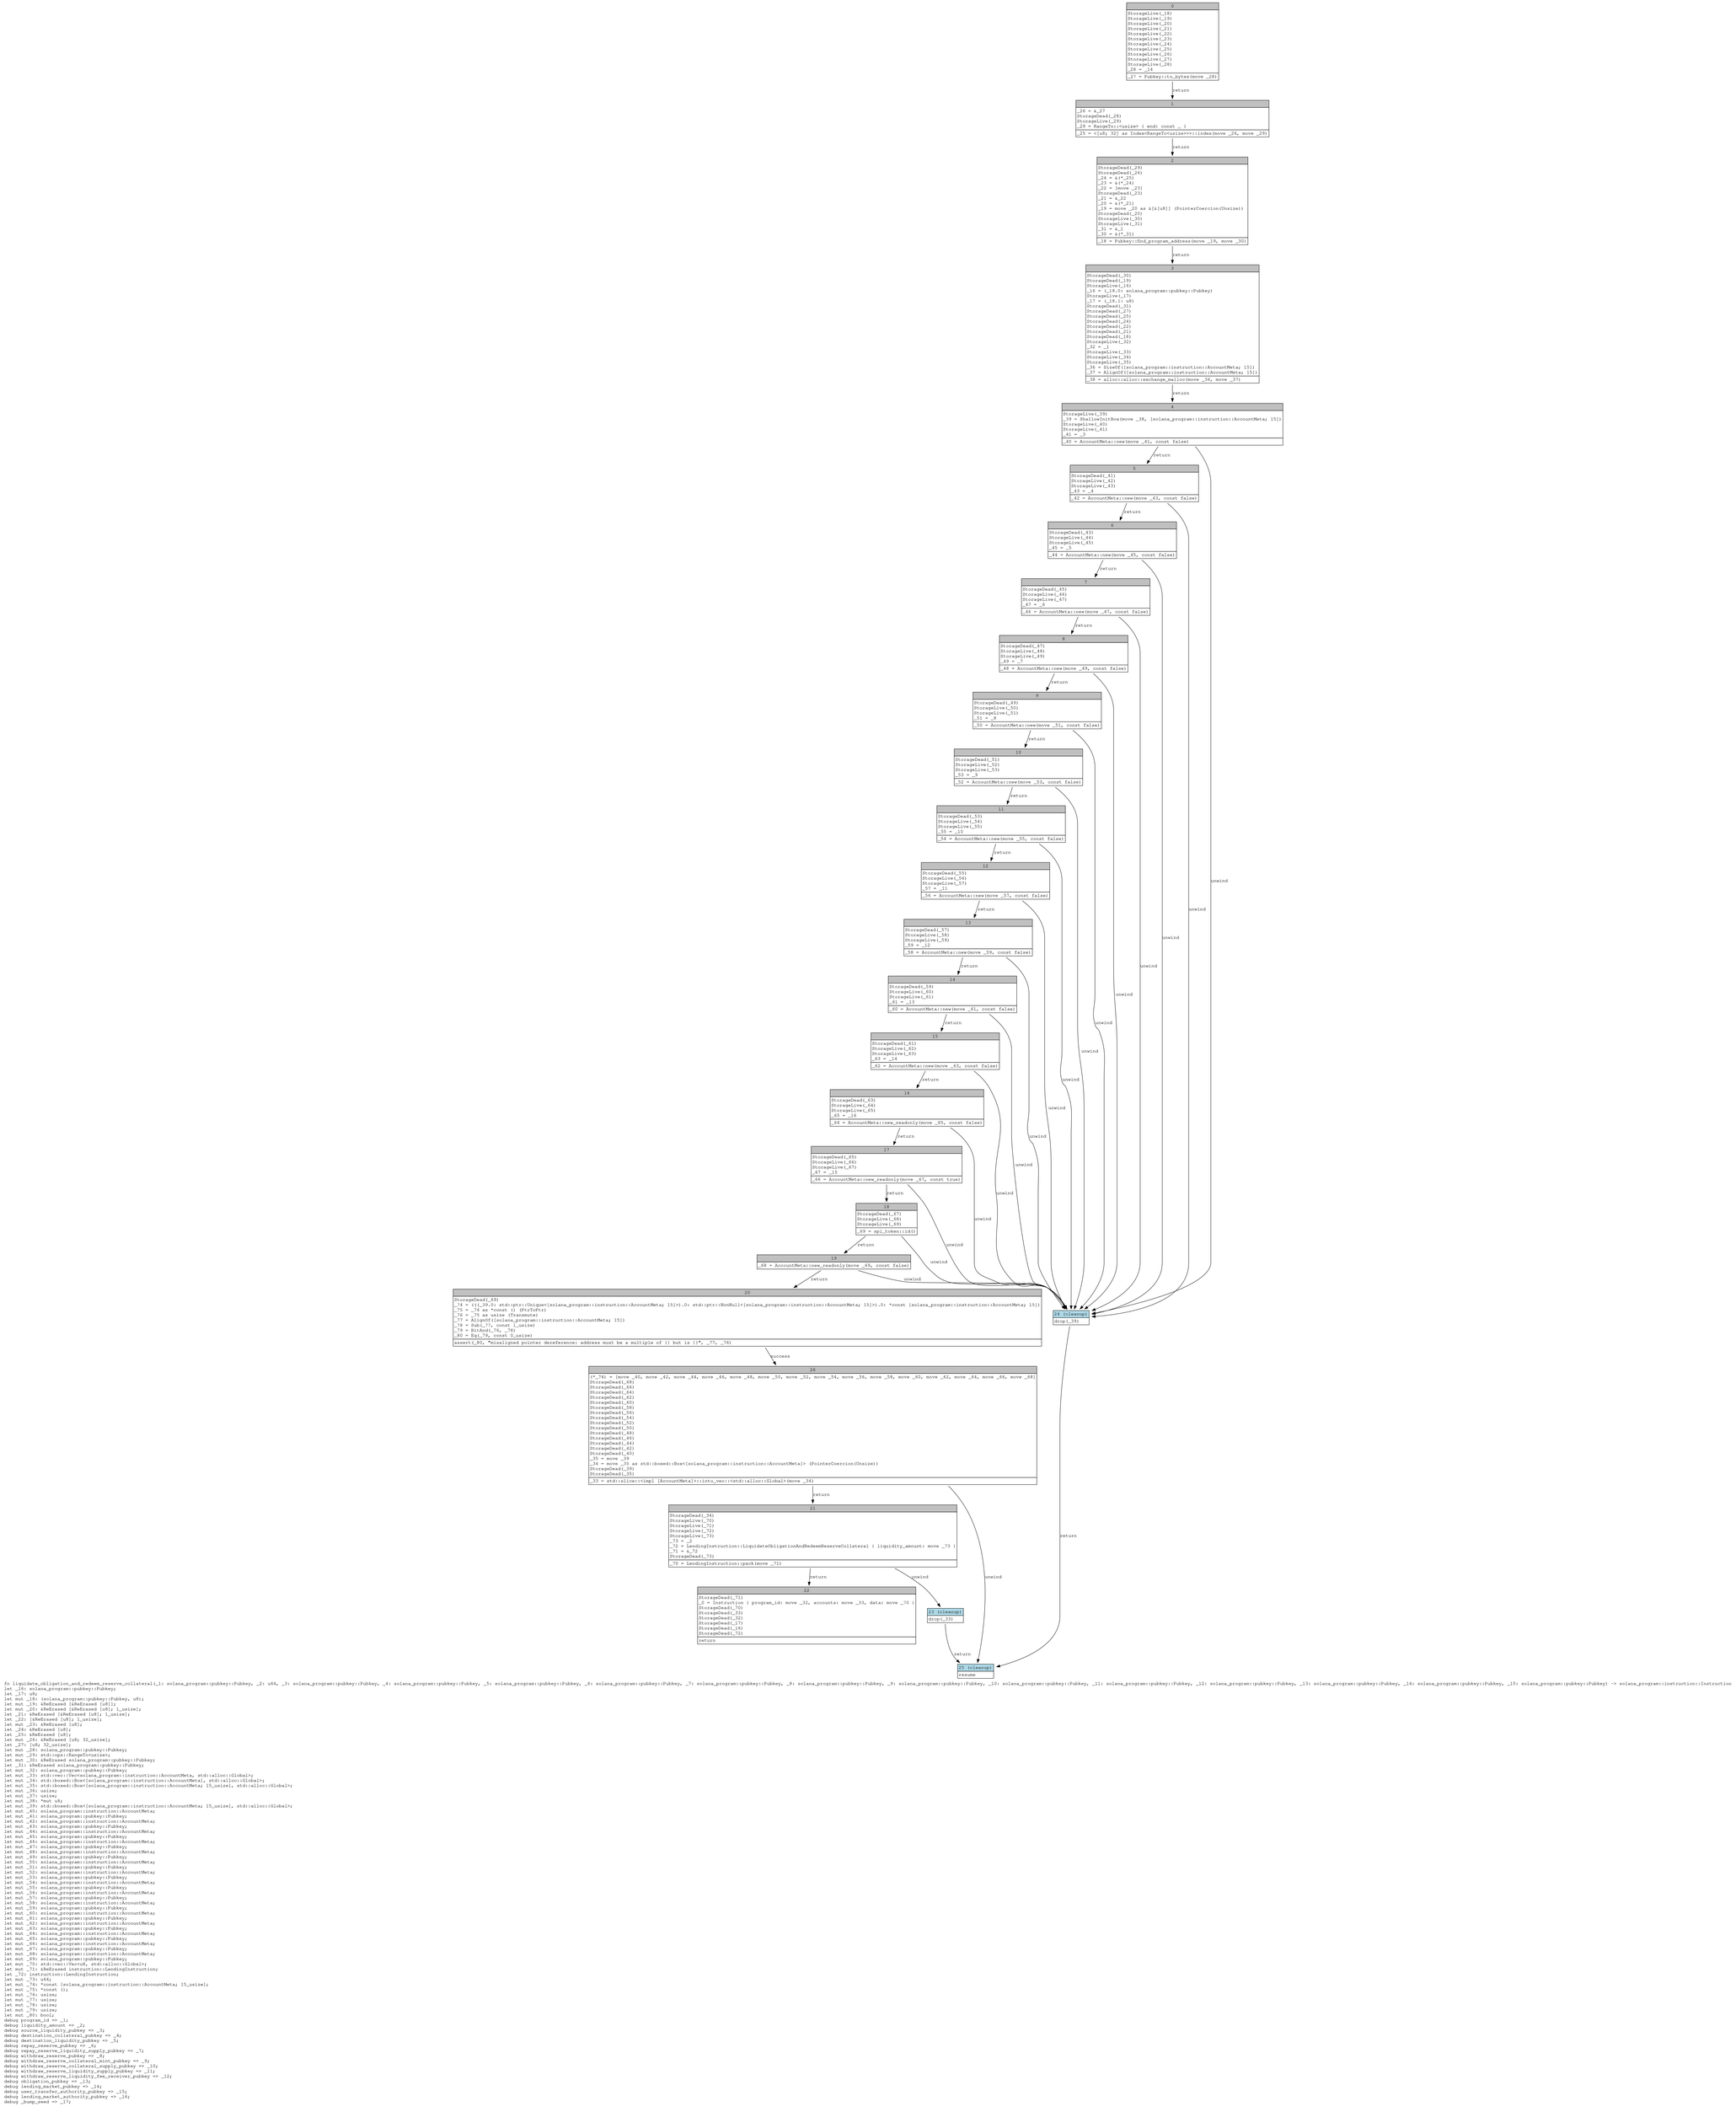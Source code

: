 digraph Mir_0_82 {
    graph [fontname="Courier, monospace"];
    node [fontname="Courier, monospace"];
    edge [fontname="Courier, monospace"];
    label=<fn liquidate_obligation_and_redeem_reserve_collateral(_1: solana_program::pubkey::Pubkey, _2: u64, _3: solana_program::pubkey::Pubkey, _4: solana_program::pubkey::Pubkey, _5: solana_program::pubkey::Pubkey, _6: solana_program::pubkey::Pubkey, _7: solana_program::pubkey::Pubkey, _8: solana_program::pubkey::Pubkey, _9: solana_program::pubkey::Pubkey, _10: solana_program::pubkey::Pubkey, _11: solana_program::pubkey::Pubkey, _12: solana_program::pubkey::Pubkey, _13: solana_program::pubkey::Pubkey, _14: solana_program::pubkey::Pubkey, _15: solana_program::pubkey::Pubkey) -&gt; solana_program::instruction::Instruction<br align="left"/>let _16: solana_program::pubkey::Pubkey;<br align="left"/>let _17: u8;<br align="left"/>let mut _18: (solana_program::pubkey::Pubkey, u8);<br align="left"/>let mut _19: &amp;ReErased [&amp;ReErased [u8]];<br align="left"/>let mut _20: &amp;ReErased [&amp;ReErased [u8]; 1_usize];<br align="left"/>let _21: &amp;ReErased [&amp;ReErased [u8]; 1_usize];<br align="left"/>let _22: [&amp;ReErased [u8]; 1_usize];<br align="left"/>let mut _23: &amp;ReErased [u8];<br align="left"/>let _24: &amp;ReErased [u8];<br align="left"/>let _25: &amp;ReErased [u8];<br align="left"/>let mut _26: &amp;ReErased [u8; 32_usize];<br align="left"/>let _27: [u8; 32_usize];<br align="left"/>let mut _28: solana_program::pubkey::Pubkey;<br align="left"/>let mut _29: std::ops::RangeTo&lt;usize&gt;;<br align="left"/>let mut _30: &amp;ReErased solana_program::pubkey::Pubkey;<br align="left"/>let _31: &amp;ReErased solana_program::pubkey::Pubkey;<br align="left"/>let mut _32: solana_program::pubkey::Pubkey;<br align="left"/>let mut _33: std::vec::Vec&lt;solana_program::instruction::AccountMeta, std::alloc::Global&gt;;<br align="left"/>let mut _34: std::boxed::Box&lt;[solana_program::instruction::AccountMeta], std::alloc::Global&gt;;<br align="left"/>let mut _35: std::boxed::Box&lt;[solana_program::instruction::AccountMeta; 15_usize], std::alloc::Global&gt;;<br align="left"/>let mut _36: usize;<br align="left"/>let mut _37: usize;<br align="left"/>let mut _38: *mut u8;<br align="left"/>let mut _39: std::boxed::Box&lt;[solana_program::instruction::AccountMeta; 15_usize], std::alloc::Global&gt;;<br align="left"/>let mut _40: solana_program::instruction::AccountMeta;<br align="left"/>let mut _41: solana_program::pubkey::Pubkey;<br align="left"/>let mut _42: solana_program::instruction::AccountMeta;<br align="left"/>let mut _43: solana_program::pubkey::Pubkey;<br align="left"/>let mut _44: solana_program::instruction::AccountMeta;<br align="left"/>let mut _45: solana_program::pubkey::Pubkey;<br align="left"/>let mut _46: solana_program::instruction::AccountMeta;<br align="left"/>let mut _47: solana_program::pubkey::Pubkey;<br align="left"/>let mut _48: solana_program::instruction::AccountMeta;<br align="left"/>let mut _49: solana_program::pubkey::Pubkey;<br align="left"/>let mut _50: solana_program::instruction::AccountMeta;<br align="left"/>let mut _51: solana_program::pubkey::Pubkey;<br align="left"/>let mut _52: solana_program::instruction::AccountMeta;<br align="left"/>let mut _53: solana_program::pubkey::Pubkey;<br align="left"/>let mut _54: solana_program::instruction::AccountMeta;<br align="left"/>let mut _55: solana_program::pubkey::Pubkey;<br align="left"/>let mut _56: solana_program::instruction::AccountMeta;<br align="left"/>let mut _57: solana_program::pubkey::Pubkey;<br align="left"/>let mut _58: solana_program::instruction::AccountMeta;<br align="left"/>let mut _59: solana_program::pubkey::Pubkey;<br align="left"/>let mut _60: solana_program::instruction::AccountMeta;<br align="left"/>let mut _61: solana_program::pubkey::Pubkey;<br align="left"/>let mut _62: solana_program::instruction::AccountMeta;<br align="left"/>let mut _63: solana_program::pubkey::Pubkey;<br align="left"/>let mut _64: solana_program::instruction::AccountMeta;<br align="left"/>let mut _65: solana_program::pubkey::Pubkey;<br align="left"/>let mut _66: solana_program::instruction::AccountMeta;<br align="left"/>let mut _67: solana_program::pubkey::Pubkey;<br align="left"/>let mut _68: solana_program::instruction::AccountMeta;<br align="left"/>let mut _69: solana_program::pubkey::Pubkey;<br align="left"/>let mut _70: std::vec::Vec&lt;u8, std::alloc::Global&gt;;<br align="left"/>let mut _71: &amp;ReErased instruction::LendingInstruction;<br align="left"/>let _72: instruction::LendingInstruction;<br align="left"/>let mut _73: u64;<br align="left"/>let mut _74: *const [solana_program::instruction::AccountMeta; 15_usize];<br align="left"/>let mut _75: *const ();<br align="left"/>let mut _76: usize;<br align="left"/>let mut _77: usize;<br align="left"/>let mut _78: usize;<br align="left"/>let mut _79: usize;<br align="left"/>let mut _80: bool;<br align="left"/>debug program_id =&gt; _1;<br align="left"/>debug liquidity_amount =&gt; _2;<br align="left"/>debug source_liquidity_pubkey =&gt; _3;<br align="left"/>debug destination_collateral_pubkey =&gt; _4;<br align="left"/>debug destination_liquidity_pubkey =&gt; _5;<br align="left"/>debug repay_reserve_pubkey =&gt; _6;<br align="left"/>debug repay_reserve_liquidity_supply_pubkey =&gt; _7;<br align="left"/>debug withdraw_reserve_pubkey =&gt; _8;<br align="left"/>debug withdraw_reserve_collateral_mint_pubkey =&gt; _9;<br align="left"/>debug withdraw_reserve_collateral_supply_pubkey =&gt; _10;<br align="left"/>debug withdraw_reserve_liquidity_supply_pubkey =&gt; _11;<br align="left"/>debug withdraw_reserve_liquidity_fee_receiver_pubkey =&gt; _12;<br align="left"/>debug obligation_pubkey =&gt; _13;<br align="left"/>debug lending_market_pubkey =&gt; _14;<br align="left"/>debug user_transfer_authority_pubkey =&gt; _15;<br align="left"/>debug lending_market_authority_pubkey =&gt; _16;<br align="left"/>debug _bump_seed =&gt; _17;<br align="left"/>>;
    bb0__0_82 [shape="none", label=<<table border="0" cellborder="1" cellspacing="0"><tr><td bgcolor="gray" align="center" colspan="1">0</td></tr><tr><td align="left" balign="left">StorageLive(_18)<br/>StorageLive(_19)<br/>StorageLive(_20)<br/>StorageLive(_21)<br/>StorageLive(_22)<br/>StorageLive(_23)<br/>StorageLive(_24)<br/>StorageLive(_25)<br/>StorageLive(_26)<br/>StorageLive(_27)<br/>StorageLive(_28)<br/>_28 = _14<br/></td></tr><tr><td align="left">_27 = Pubkey::to_bytes(move _28)</td></tr></table>>];
    bb1__0_82 [shape="none", label=<<table border="0" cellborder="1" cellspacing="0"><tr><td bgcolor="gray" align="center" colspan="1">1</td></tr><tr><td align="left" balign="left">_26 = &amp;_27<br/>StorageDead(_28)<br/>StorageLive(_29)<br/>_29 = RangeTo::&lt;usize&gt; { end: const _ }<br/></td></tr><tr><td align="left">_25 = &lt;[u8; 32] as Index&lt;RangeTo&lt;usize&gt;&gt;&gt;::index(move _26, move _29)</td></tr></table>>];
    bb2__0_82 [shape="none", label=<<table border="0" cellborder="1" cellspacing="0"><tr><td bgcolor="gray" align="center" colspan="1">2</td></tr><tr><td align="left" balign="left">StorageDead(_29)<br/>StorageDead(_26)<br/>_24 = &amp;(*_25)<br/>_23 = &amp;(*_24)<br/>_22 = [move _23]<br/>StorageDead(_23)<br/>_21 = &amp;_22<br/>_20 = &amp;(*_21)<br/>_19 = move _20 as &amp;[&amp;[u8]] (PointerCoercion(Unsize))<br/>StorageDead(_20)<br/>StorageLive(_30)<br/>StorageLive(_31)<br/>_31 = &amp;_1<br/>_30 = &amp;(*_31)<br/></td></tr><tr><td align="left">_18 = Pubkey::find_program_address(move _19, move _30)</td></tr></table>>];
    bb3__0_82 [shape="none", label=<<table border="0" cellborder="1" cellspacing="0"><tr><td bgcolor="gray" align="center" colspan="1">3</td></tr><tr><td align="left" balign="left">StorageDead(_30)<br/>StorageDead(_19)<br/>StorageLive(_16)<br/>_16 = (_18.0: solana_program::pubkey::Pubkey)<br/>StorageLive(_17)<br/>_17 = (_18.1: u8)<br/>StorageDead(_31)<br/>StorageDead(_27)<br/>StorageDead(_25)<br/>StorageDead(_24)<br/>StorageDead(_22)<br/>StorageDead(_21)<br/>StorageDead(_18)<br/>StorageLive(_32)<br/>_32 = _1<br/>StorageLive(_33)<br/>StorageLive(_34)<br/>StorageLive(_35)<br/>_36 = SizeOf([solana_program::instruction::AccountMeta; 15])<br/>_37 = AlignOf([solana_program::instruction::AccountMeta; 15])<br/></td></tr><tr><td align="left">_38 = alloc::alloc::exchange_malloc(move _36, move _37)</td></tr></table>>];
    bb4__0_82 [shape="none", label=<<table border="0" cellborder="1" cellspacing="0"><tr><td bgcolor="gray" align="center" colspan="1">4</td></tr><tr><td align="left" balign="left">StorageLive(_39)<br/>_39 = ShallowInitBox(move _38, [solana_program::instruction::AccountMeta; 15])<br/>StorageLive(_40)<br/>StorageLive(_41)<br/>_41 = _3<br/></td></tr><tr><td align="left">_40 = AccountMeta::new(move _41, const false)</td></tr></table>>];
    bb5__0_82 [shape="none", label=<<table border="0" cellborder="1" cellspacing="0"><tr><td bgcolor="gray" align="center" colspan="1">5</td></tr><tr><td align="left" balign="left">StorageDead(_41)<br/>StorageLive(_42)<br/>StorageLive(_43)<br/>_43 = _4<br/></td></tr><tr><td align="left">_42 = AccountMeta::new(move _43, const false)</td></tr></table>>];
    bb6__0_82 [shape="none", label=<<table border="0" cellborder="1" cellspacing="0"><tr><td bgcolor="gray" align="center" colspan="1">6</td></tr><tr><td align="left" balign="left">StorageDead(_43)<br/>StorageLive(_44)<br/>StorageLive(_45)<br/>_45 = _5<br/></td></tr><tr><td align="left">_44 = AccountMeta::new(move _45, const false)</td></tr></table>>];
    bb7__0_82 [shape="none", label=<<table border="0" cellborder="1" cellspacing="0"><tr><td bgcolor="gray" align="center" colspan="1">7</td></tr><tr><td align="left" balign="left">StorageDead(_45)<br/>StorageLive(_46)<br/>StorageLive(_47)<br/>_47 = _6<br/></td></tr><tr><td align="left">_46 = AccountMeta::new(move _47, const false)</td></tr></table>>];
    bb8__0_82 [shape="none", label=<<table border="0" cellborder="1" cellspacing="0"><tr><td bgcolor="gray" align="center" colspan="1">8</td></tr><tr><td align="left" balign="left">StorageDead(_47)<br/>StorageLive(_48)<br/>StorageLive(_49)<br/>_49 = _7<br/></td></tr><tr><td align="left">_48 = AccountMeta::new(move _49, const false)</td></tr></table>>];
    bb9__0_82 [shape="none", label=<<table border="0" cellborder="1" cellspacing="0"><tr><td bgcolor="gray" align="center" colspan="1">9</td></tr><tr><td align="left" balign="left">StorageDead(_49)<br/>StorageLive(_50)<br/>StorageLive(_51)<br/>_51 = _8<br/></td></tr><tr><td align="left">_50 = AccountMeta::new(move _51, const false)</td></tr></table>>];
    bb10__0_82 [shape="none", label=<<table border="0" cellborder="1" cellspacing="0"><tr><td bgcolor="gray" align="center" colspan="1">10</td></tr><tr><td align="left" balign="left">StorageDead(_51)<br/>StorageLive(_52)<br/>StorageLive(_53)<br/>_53 = _9<br/></td></tr><tr><td align="left">_52 = AccountMeta::new(move _53, const false)</td></tr></table>>];
    bb11__0_82 [shape="none", label=<<table border="0" cellborder="1" cellspacing="0"><tr><td bgcolor="gray" align="center" colspan="1">11</td></tr><tr><td align="left" balign="left">StorageDead(_53)<br/>StorageLive(_54)<br/>StorageLive(_55)<br/>_55 = _10<br/></td></tr><tr><td align="left">_54 = AccountMeta::new(move _55, const false)</td></tr></table>>];
    bb12__0_82 [shape="none", label=<<table border="0" cellborder="1" cellspacing="0"><tr><td bgcolor="gray" align="center" colspan="1">12</td></tr><tr><td align="left" balign="left">StorageDead(_55)<br/>StorageLive(_56)<br/>StorageLive(_57)<br/>_57 = _11<br/></td></tr><tr><td align="left">_56 = AccountMeta::new(move _57, const false)</td></tr></table>>];
    bb13__0_82 [shape="none", label=<<table border="0" cellborder="1" cellspacing="0"><tr><td bgcolor="gray" align="center" colspan="1">13</td></tr><tr><td align="left" balign="left">StorageDead(_57)<br/>StorageLive(_58)<br/>StorageLive(_59)<br/>_59 = _12<br/></td></tr><tr><td align="left">_58 = AccountMeta::new(move _59, const false)</td></tr></table>>];
    bb14__0_82 [shape="none", label=<<table border="0" cellborder="1" cellspacing="0"><tr><td bgcolor="gray" align="center" colspan="1">14</td></tr><tr><td align="left" balign="left">StorageDead(_59)<br/>StorageLive(_60)<br/>StorageLive(_61)<br/>_61 = _13<br/></td></tr><tr><td align="left">_60 = AccountMeta::new(move _61, const false)</td></tr></table>>];
    bb15__0_82 [shape="none", label=<<table border="0" cellborder="1" cellspacing="0"><tr><td bgcolor="gray" align="center" colspan="1">15</td></tr><tr><td align="left" balign="left">StorageDead(_61)<br/>StorageLive(_62)<br/>StorageLive(_63)<br/>_63 = _14<br/></td></tr><tr><td align="left">_62 = AccountMeta::new(move _63, const false)</td></tr></table>>];
    bb16__0_82 [shape="none", label=<<table border="0" cellborder="1" cellspacing="0"><tr><td bgcolor="gray" align="center" colspan="1">16</td></tr><tr><td align="left" balign="left">StorageDead(_63)<br/>StorageLive(_64)<br/>StorageLive(_65)<br/>_65 = _16<br/></td></tr><tr><td align="left">_64 = AccountMeta::new_readonly(move _65, const false)</td></tr></table>>];
    bb17__0_82 [shape="none", label=<<table border="0" cellborder="1" cellspacing="0"><tr><td bgcolor="gray" align="center" colspan="1">17</td></tr><tr><td align="left" balign="left">StorageDead(_65)<br/>StorageLive(_66)<br/>StorageLive(_67)<br/>_67 = _15<br/></td></tr><tr><td align="left">_66 = AccountMeta::new_readonly(move _67, const true)</td></tr></table>>];
    bb18__0_82 [shape="none", label=<<table border="0" cellborder="1" cellspacing="0"><tr><td bgcolor="gray" align="center" colspan="1">18</td></tr><tr><td align="left" balign="left">StorageDead(_67)<br/>StorageLive(_68)<br/>StorageLive(_69)<br/></td></tr><tr><td align="left">_69 = spl_token::id()</td></tr></table>>];
    bb19__0_82 [shape="none", label=<<table border="0" cellborder="1" cellspacing="0"><tr><td bgcolor="gray" align="center" colspan="1">19</td></tr><tr><td align="left">_68 = AccountMeta::new_readonly(move _69, const false)</td></tr></table>>];
    bb20__0_82 [shape="none", label=<<table border="0" cellborder="1" cellspacing="0"><tr><td bgcolor="gray" align="center" colspan="1">20</td></tr><tr><td align="left" balign="left">StorageDead(_69)<br/>_74 = (((_39.0: std::ptr::Unique&lt;[solana_program::instruction::AccountMeta; 15]&gt;).0: std::ptr::NonNull&lt;[solana_program::instruction::AccountMeta; 15]&gt;).0: *const [solana_program::instruction::AccountMeta; 15])<br/>_75 = _74 as *const () (PtrToPtr)<br/>_76 = _75 as usize (Transmute)<br/>_77 = AlignOf([solana_program::instruction::AccountMeta; 15])<br/>_78 = Sub(_77, const 1_usize)<br/>_79 = BitAnd(_76, _78)<br/>_80 = Eq(_79, const 0_usize)<br/></td></tr><tr><td align="left">assert(_80, &quot;misaligned pointer dereference: address must be a multiple of {} but is {}&quot;, _77, _76)</td></tr></table>>];
    bb21__0_82 [shape="none", label=<<table border="0" cellborder="1" cellspacing="0"><tr><td bgcolor="gray" align="center" colspan="1">21</td></tr><tr><td align="left" balign="left">StorageDead(_34)<br/>StorageLive(_70)<br/>StorageLive(_71)<br/>StorageLive(_72)<br/>StorageLive(_73)<br/>_73 = _2<br/>_72 = LendingInstruction::LiquidateObligationAndRedeemReserveCollateral { liquidity_amount: move _73 }<br/>_71 = &amp;_72<br/>StorageDead(_73)<br/></td></tr><tr><td align="left">_70 = LendingInstruction::pack(move _71)</td></tr></table>>];
    bb22__0_82 [shape="none", label=<<table border="0" cellborder="1" cellspacing="0"><tr><td bgcolor="gray" align="center" colspan="1">22</td></tr><tr><td align="left" balign="left">StorageDead(_71)<br/>_0 = Instruction { program_id: move _32, accounts: move _33, data: move _70 }<br/>StorageDead(_70)<br/>StorageDead(_33)<br/>StorageDead(_32)<br/>StorageDead(_17)<br/>StorageDead(_16)<br/>StorageDead(_72)<br/></td></tr><tr><td align="left">return</td></tr></table>>];
    bb23__0_82 [shape="none", label=<<table border="0" cellborder="1" cellspacing="0"><tr><td bgcolor="lightblue" align="center" colspan="1">23 (cleanup)</td></tr><tr><td align="left">drop(_33)</td></tr></table>>];
    bb24__0_82 [shape="none", label=<<table border="0" cellborder="1" cellspacing="0"><tr><td bgcolor="lightblue" align="center" colspan="1">24 (cleanup)</td></tr><tr><td align="left">drop(_39)</td></tr></table>>];
    bb25__0_82 [shape="none", label=<<table border="0" cellborder="1" cellspacing="0"><tr><td bgcolor="lightblue" align="center" colspan="1">25 (cleanup)</td></tr><tr><td align="left">resume</td></tr></table>>];
    bb26__0_82 [shape="none", label=<<table border="0" cellborder="1" cellspacing="0"><tr><td bgcolor="gray" align="center" colspan="1">26</td></tr><tr><td align="left" balign="left">(*_74) = [move _40, move _42, move _44, move _46, move _48, move _50, move _52, move _54, move _56, move _58, move _60, move _62, move _64, move _66, move _68]<br/>StorageDead(_68)<br/>StorageDead(_66)<br/>StorageDead(_64)<br/>StorageDead(_62)<br/>StorageDead(_60)<br/>StorageDead(_58)<br/>StorageDead(_56)<br/>StorageDead(_54)<br/>StorageDead(_52)<br/>StorageDead(_50)<br/>StorageDead(_48)<br/>StorageDead(_46)<br/>StorageDead(_44)<br/>StorageDead(_42)<br/>StorageDead(_40)<br/>_35 = move _39<br/>_34 = move _35 as std::boxed::Box&lt;[solana_program::instruction::AccountMeta]&gt; (PointerCoercion(Unsize))<br/>StorageDead(_39)<br/>StorageDead(_35)<br/></td></tr><tr><td align="left">_33 = std::slice::&lt;impl [AccountMeta]&gt;::into_vec::&lt;std::alloc::Global&gt;(move _34)</td></tr></table>>];
    bb0__0_82 -> bb1__0_82 [label="return"];
    bb1__0_82 -> bb2__0_82 [label="return"];
    bb2__0_82 -> bb3__0_82 [label="return"];
    bb3__0_82 -> bb4__0_82 [label="return"];
    bb4__0_82 -> bb5__0_82 [label="return"];
    bb4__0_82 -> bb24__0_82 [label="unwind"];
    bb5__0_82 -> bb6__0_82 [label="return"];
    bb5__0_82 -> bb24__0_82 [label="unwind"];
    bb6__0_82 -> bb7__0_82 [label="return"];
    bb6__0_82 -> bb24__0_82 [label="unwind"];
    bb7__0_82 -> bb8__0_82 [label="return"];
    bb7__0_82 -> bb24__0_82 [label="unwind"];
    bb8__0_82 -> bb9__0_82 [label="return"];
    bb8__0_82 -> bb24__0_82 [label="unwind"];
    bb9__0_82 -> bb10__0_82 [label="return"];
    bb9__0_82 -> bb24__0_82 [label="unwind"];
    bb10__0_82 -> bb11__0_82 [label="return"];
    bb10__0_82 -> bb24__0_82 [label="unwind"];
    bb11__0_82 -> bb12__0_82 [label="return"];
    bb11__0_82 -> bb24__0_82 [label="unwind"];
    bb12__0_82 -> bb13__0_82 [label="return"];
    bb12__0_82 -> bb24__0_82 [label="unwind"];
    bb13__0_82 -> bb14__0_82 [label="return"];
    bb13__0_82 -> bb24__0_82 [label="unwind"];
    bb14__0_82 -> bb15__0_82 [label="return"];
    bb14__0_82 -> bb24__0_82 [label="unwind"];
    bb15__0_82 -> bb16__0_82 [label="return"];
    bb15__0_82 -> bb24__0_82 [label="unwind"];
    bb16__0_82 -> bb17__0_82 [label="return"];
    bb16__0_82 -> bb24__0_82 [label="unwind"];
    bb17__0_82 -> bb18__0_82 [label="return"];
    bb17__0_82 -> bb24__0_82 [label="unwind"];
    bb18__0_82 -> bb19__0_82 [label="return"];
    bb18__0_82 -> bb24__0_82 [label="unwind"];
    bb19__0_82 -> bb20__0_82 [label="return"];
    bb19__0_82 -> bb24__0_82 [label="unwind"];
    bb20__0_82 -> bb26__0_82 [label="success"];
    bb21__0_82 -> bb22__0_82 [label="return"];
    bb21__0_82 -> bb23__0_82 [label="unwind"];
    bb23__0_82 -> bb25__0_82 [label="return"];
    bb24__0_82 -> bb25__0_82 [label="return"];
    bb26__0_82 -> bb21__0_82 [label="return"];
    bb26__0_82 -> bb25__0_82 [label="unwind"];
}
